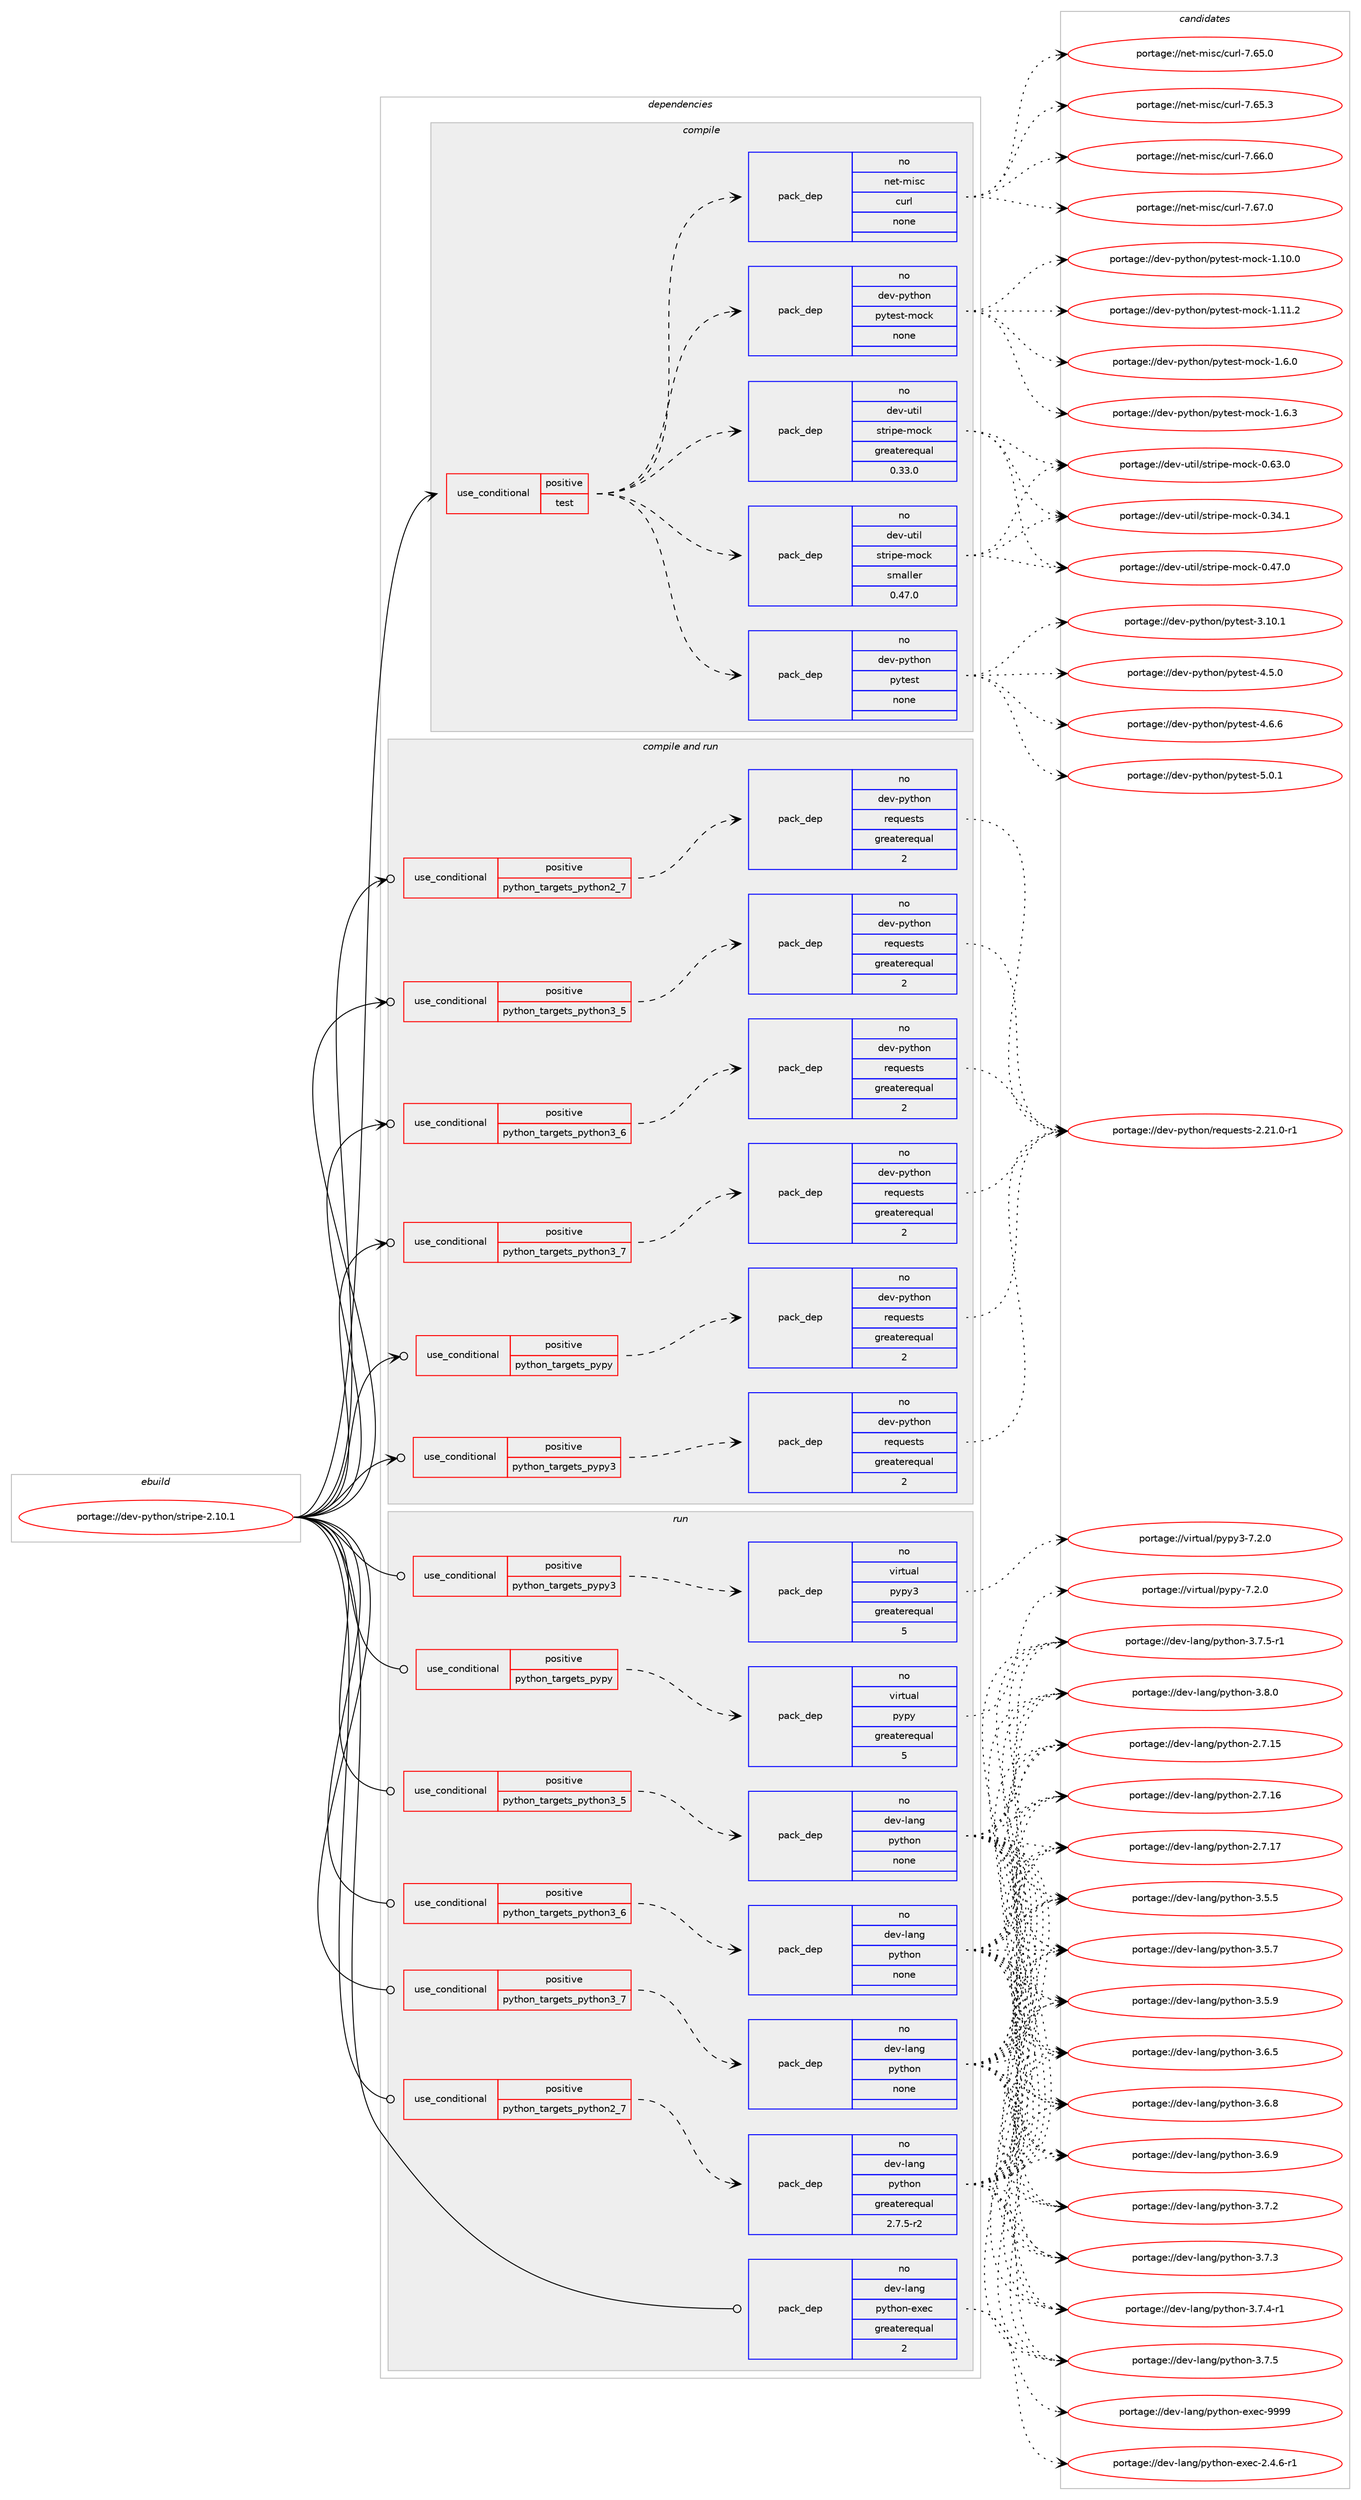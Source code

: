 digraph prolog {

# *************
# Graph options
# *************

newrank=true;
concentrate=true;
compound=true;
graph [rankdir=LR,fontname=Helvetica,fontsize=10,ranksep=1.5];#, ranksep=2.5, nodesep=0.2];
edge  [arrowhead=vee];
node  [fontname=Helvetica,fontsize=10];

# **********
# The ebuild
# **********

subgraph cluster_leftcol {
color=gray;
rank=same;
label=<<i>ebuild</i>>;
id [label="portage://dev-python/stripe-2.10.1", color=red, width=4, href="../dev-python/stripe-2.10.1.svg"];
}

# ****************
# The dependencies
# ****************

subgraph cluster_midcol {
color=gray;
label=<<i>dependencies</i>>;
subgraph cluster_compile {
fillcolor="#eeeeee";
style=filled;
label=<<i>compile</i>>;
subgraph cond39322 {
dependency174422 [label=<<TABLE BORDER="0" CELLBORDER="1" CELLSPACING="0" CELLPADDING="4"><TR><TD ROWSPAN="3" CELLPADDING="10">use_conditional</TD></TR><TR><TD>positive</TD></TR><TR><TD>test</TD></TR></TABLE>>, shape=none, color=red];
subgraph pack131697 {
dependency174423 [label=<<TABLE BORDER="0" CELLBORDER="1" CELLSPACING="0" CELLPADDING="4" WIDTH="220"><TR><TD ROWSPAN="6" CELLPADDING="30">pack_dep</TD></TR><TR><TD WIDTH="110">no</TD></TR><TR><TD>dev-util</TD></TR><TR><TD>stripe-mock</TD></TR><TR><TD>greaterequal</TD></TR><TR><TD>0.33.0</TD></TR></TABLE>>, shape=none, color=blue];
}
dependency174422:e -> dependency174423:w [weight=20,style="dashed",arrowhead="vee"];
subgraph pack131698 {
dependency174424 [label=<<TABLE BORDER="0" CELLBORDER="1" CELLSPACING="0" CELLPADDING="4" WIDTH="220"><TR><TD ROWSPAN="6" CELLPADDING="30">pack_dep</TD></TR><TR><TD WIDTH="110">no</TD></TR><TR><TD>dev-util</TD></TR><TR><TD>stripe-mock</TD></TR><TR><TD>smaller</TD></TR><TR><TD>0.47.0</TD></TR></TABLE>>, shape=none, color=blue];
}
dependency174422:e -> dependency174424:w [weight=20,style="dashed",arrowhead="vee"];
subgraph pack131699 {
dependency174425 [label=<<TABLE BORDER="0" CELLBORDER="1" CELLSPACING="0" CELLPADDING="4" WIDTH="220"><TR><TD ROWSPAN="6" CELLPADDING="30">pack_dep</TD></TR><TR><TD WIDTH="110">no</TD></TR><TR><TD>dev-python</TD></TR><TR><TD>pytest</TD></TR><TR><TD>none</TD></TR><TR><TD></TD></TR></TABLE>>, shape=none, color=blue];
}
dependency174422:e -> dependency174425:w [weight=20,style="dashed",arrowhead="vee"];
subgraph pack131700 {
dependency174426 [label=<<TABLE BORDER="0" CELLBORDER="1" CELLSPACING="0" CELLPADDING="4" WIDTH="220"><TR><TD ROWSPAN="6" CELLPADDING="30">pack_dep</TD></TR><TR><TD WIDTH="110">no</TD></TR><TR><TD>dev-python</TD></TR><TR><TD>pytest-mock</TD></TR><TR><TD>none</TD></TR><TR><TD></TD></TR></TABLE>>, shape=none, color=blue];
}
dependency174422:e -> dependency174426:w [weight=20,style="dashed",arrowhead="vee"];
subgraph pack131701 {
dependency174427 [label=<<TABLE BORDER="0" CELLBORDER="1" CELLSPACING="0" CELLPADDING="4" WIDTH="220"><TR><TD ROWSPAN="6" CELLPADDING="30">pack_dep</TD></TR><TR><TD WIDTH="110">no</TD></TR><TR><TD>net-misc</TD></TR><TR><TD>curl</TD></TR><TR><TD>none</TD></TR><TR><TD></TD></TR></TABLE>>, shape=none, color=blue];
}
dependency174422:e -> dependency174427:w [weight=20,style="dashed",arrowhead="vee"];
}
id:e -> dependency174422:w [weight=20,style="solid",arrowhead="vee"];
}
subgraph cluster_compileandrun {
fillcolor="#eeeeee";
style=filled;
label=<<i>compile and run</i>>;
subgraph cond39323 {
dependency174428 [label=<<TABLE BORDER="0" CELLBORDER="1" CELLSPACING="0" CELLPADDING="4"><TR><TD ROWSPAN="3" CELLPADDING="10">use_conditional</TD></TR><TR><TD>positive</TD></TR><TR><TD>python_targets_pypy</TD></TR></TABLE>>, shape=none, color=red];
subgraph pack131702 {
dependency174429 [label=<<TABLE BORDER="0" CELLBORDER="1" CELLSPACING="0" CELLPADDING="4" WIDTH="220"><TR><TD ROWSPAN="6" CELLPADDING="30">pack_dep</TD></TR><TR><TD WIDTH="110">no</TD></TR><TR><TD>dev-python</TD></TR><TR><TD>requests</TD></TR><TR><TD>greaterequal</TD></TR><TR><TD>2</TD></TR></TABLE>>, shape=none, color=blue];
}
dependency174428:e -> dependency174429:w [weight=20,style="dashed",arrowhead="vee"];
}
id:e -> dependency174428:w [weight=20,style="solid",arrowhead="odotvee"];
subgraph cond39324 {
dependency174430 [label=<<TABLE BORDER="0" CELLBORDER="1" CELLSPACING="0" CELLPADDING="4"><TR><TD ROWSPAN="3" CELLPADDING="10">use_conditional</TD></TR><TR><TD>positive</TD></TR><TR><TD>python_targets_pypy3</TD></TR></TABLE>>, shape=none, color=red];
subgraph pack131703 {
dependency174431 [label=<<TABLE BORDER="0" CELLBORDER="1" CELLSPACING="0" CELLPADDING="4" WIDTH="220"><TR><TD ROWSPAN="6" CELLPADDING="30">pack_dep</TD></TR><TR><TD WIDTH="110">no</TD></TR><TR><TD>dev-python</TD></TR><TR><TD>requests</TD></TR><TR><TD>greaterequal</TD></TR><TR><TD>2</TD></TR></TABLE>>, shape=none, color=blue];
}
dependency174430:e -> dependency174431:w [weight=20,style="dashed",arrowhead="vee"];
}
id:e -> dependency174430:w [weight=20,style="solid",arrowhead="odotvee"];
subgraph cond39325 {
dependency174432 [label=<<TABLE BORDER="0" CELLBORDER="1" CELLSPACING="0" CELLPADDING="4"><TR><TD ROWSPAN="3" CELLPADDING="10">use_conditional</TD></TR><TR><TD>positive</TD></TR><TR><TD>python_targets_python2_7</TD></TR></TABLE>>, shape=none, color=red];
subgraph pack131704 {
dependency174433 [label=<<TABLE BORDER="0" CELLBORDER="1" CELLSPACING="0" CELLPADDING="4" WIDTH="220"><TR><TD ROWSPAN="6" CELLPADDING="30">pack_dep</TD></TR><TR><TD WIDTH="110">no</TD></TR><TR><TD>dev-python</TD></TR><TR><TD>requests</TD></TR><TR><TD>greaterequal</TD></TR><TR><TD>2</TD></TR></TABLE>>, shape=none, color=blue];
}
dependency174432:e -> dependency174433:w [weight=20,style="dashed",arrowhead="vee"];
}
id:e -> dependency174432:w [weight=20,style="solid",arrowhead="odotvee"];
subgraph cond39326 {
dependency174434 [label=<<TABLE BORDER="0" CELLBORDER="1" CELLSPACING="0" CELLPADDING="4"><TR><TD ROWSPAN="3" CELLPADDING="10">use_conditional</TD></TR><TR><TD>positive</TD></TR><TR><TD>python_targets_python3_5</TD></TR></TABLE>>, shape=none, color=red];
subgraph pack131705 {
dependency174435 [label=<<TABLE BORDER="0" CELLBORDER="1" CELLSPACING="0" CELLPADDING="4" WIDTH="220"><TR><TD ROWSPAN="6" CELLPADDING="30">pack_dep</TD></TR><TR><TD WIDTH="110">no</TD></TR><TR><TD>dev-python</TD></TR><TR><TD>requests</TD></TR><TR><TD>greaterequal</TD></TR><TR><TD>2</TD></TR></TABLE>>, shape=none, color=blue];
}
dependency174434:e -> dependency174435:w [weight=20,style="dashed",arrowhead="vee"];
}
id:e -> dependency174434:w [weight=20,style="solid",arrowhead="odotvee"];
subgraph cond39327 {
dependency174436 [label=<<TABLE BORDER="0" CELLBORDER="1" CELLSPACING="0" CELLPADDING="4"><TR><TD ROWSPAN="3" CELLPADDING="10">use_conditional</TD></TR><TR><TD>positive</TD></TR><TR><TD>python_targets_python3_6</TD></TR></TABLE>>, shape=none, color=red];
subgraph pack131706 {
dependency174437 [label=<<TABLE BORDER="0" CELLBORDER="1" CELLSPACING="0" CELLPADDING="4" WIDTH="220"><TR><TD ROWSPAN="6" CELLPADDING="30">pack_dep</TD></TR><TR><TD WIDTH="110">no</TD></TR><TR><TD>dev-python</TD></TR><TR><TD>requests</TD></TR><TR><TD>greaterequal</TD></TR><TR><TD>2</TD></TR></TABLE>>, shape=none, color=blue];
}
dependency174436:e -> dependency174437:w [weight=20,style="dashed",arrowhead="vee"];
}
id:e -> dependency174436:w [weight=20,style="solid",arrowhead="odotvee"];
subgraph cond39328 {
dependency174438 [label=<<TABLE BORDER="0" CELLBORDER="1" CELLSPACING="0" CELLPADDING="4"><TR><TD ROWSPAN="3" CELLPADDING="10">use_conditional</TD></TR><TR><TD>positive</TD></TR><TR><TD>python_targets_python3_7</TD></TR></TABLE>>, shape=none, color=red];
subgraph pack131707 {
dependency174439 [label=<<TABLE BORDER="0" CELLBORDER="1" CELLSPACING="0" CELLPADDING="4" WIDTH="220"><TR><TD ROWSPAN="6" CELLPADDING="30">pack_dep</TD></TR><TR><TD WIDTH="110">no</TD></TR><TR><TD>dev-python</TD></TR><TR><TD>requests</TD></TR><TR><TD>greaterequal</TD></TR><TR><TD>2</TD></TR></TABLE>>, shape=none, color=blue];
}
dependency174438:e -> dependency174439:w [weight=20,style="dashed",arrowhead="vee"];
}
id:e -> dependency174438:w [weight=20,style="solid",arrowhead="odotvee"];
}
subgraph cluster_run {
fillcolor="#eeeeee";
style=filled;
label=<<i>run</i>>;
subgraph cond39329 {
dependency174440 [label=<<TABLE BORDER="0" CELLBORDER="1" CELLSPACING="0" CELLPADDING="4"><TR><TD ROWSPAN="3" CELLPADDING="10">use_conditional</TD></TR><TR><TD>positive</TD></TR><TR><TD>python_targets_pypy</TD></TR></TABLE>>, shape=none, color=red];
subgraph pack131708 {
dependency174441 [label=<<TABLE BORDER="0" CELLBORDER="1" CELLSPACING="0" CELLPADDING="4" WIDTH="220"><TR><TD ROWSPAN="6" CELLPADDING="30">pack_dep</TD></TR><TR><TD WIDTH="110">no</TD></TR><TR><TD>virtual</TD></TR><TR><TD>pypy</TD></TR><TR><TD>greaterequal</TD></TR><TR><TD>5</TD></TR></TABLE>>, shape=none, color=blue];
}
dependency174440:e -> dependency174441:w [weight=20,style="dashed",arrowhead="vee"];
}
id:e -> dependency174440:w [weight=20,style="solid",arrowhead="odot"];
subgraph cond39330 {
dependency174442 [label=<<TABLE BORDER="0" CELLBORDER="1" CELLSPACING="0" CELLPADDING="4"><TR><TD ROWSPAN="3" CELLPADDING="10">use_conditional</TD></TR><TR><TD>positive</TD></TR><TR><TD>python_targets_pypy3</TD></TR></TABLE>>, shape=none, color=red];
subgraph pack131709 {
dependency174443 [label=<<TABLE BORDER="0" CELLBORDER="1" CELLSPACING="0" CELLPADDING="4" WIDTH="220"><TR><TD ROWSPAN="6" CELLPADDING="30">pack_dep</TD></TR><TR><TD WIDTH="110">no</TD></TR><TR><TD>virtual</TD></TR><TR><TD>pypy3</TD></TR><TR><TD>greaterequal</TD></TR><TR><TD>5</TD></TR></TABLE>>, shape=none, color=blue];
}
dependency174442:e -> dependency174443:w [weight=20,style="dashed",arrowhead="vee"];
}
id:e -> dependency174442:w [weight=20,style="solid",arrowhead="odot"];
subgraph cond39331 {
dependency174444 [label=<<TABLE BORDER="0" CELLBORDER="1" CELLSPACING="0" CELLPADDING="4"><TR><TD ROWSPAN="3" CELLPADDING="10">use_conditional</TD></TR><TR><TD>positive</TD></TR><TR><TD>python_targets_python2_7</TD></TR></TABLE>>, shape=none, color=red];
subgraph pack131710 {
dependency174445 [label=<<TABLE BORDER="0" CELLBORDER="1" CELLSPACING="0" CELLPADDING="4" WIDTH="220"><TR><TD ROWSPAN="6" CELLPADDING="30">pack_dep</TD></TR><TR><TD WIDTH="110">no</TD></TR><TR><TD>dev-lang</TD></TR><TR><TD>python</TD></TR><TR><TD>greaterequal</TD></TR><TR><TD>2.7.5-r2</TD></TR></TABLE>>, shape=none, color=blue];
}
dependency174444:e -> dependency174445:w [weight=20,style="dashed",arrowhead="vee"];
}
id:e -> dependency174444:w [weight=20,style="solid",arrowhead="odot"];
subgraph cond39332 {
dependency174446 [label=<<TABLE BORDER="0" CELLBORDER="1" CELLSPACING="0" CELLPADDING="4"><TR><TD ROWSPAN="3" CELLPADDING="10">use_conditional</TD></TR><TR><TD>positive</TD></TR><TR><TD>python_targets_python3_5</TD></TR></TABLE>>, shape=none, color=red];
subgraph pack131711 {
dependency174447 [label=<<TABLE BORDER="0" CELLBORDER="1" CELLSPACING="0" CELLPADDING="4" WIDTH="220"><TR><TD ROWSPAN="6" CELLPADDING="30">pack_dep</TD></TR><TR><TD WIDTH="110">no</TD></TR><TR><TD>dev-lang</TD></TR><TR><TD>python</TD></TR><TR><TD>none</TD></TR><TR><TD></TD></TR></TABLE>>, shape=none, color=blue];
}
dependency174446:e -> dependency174447:w [weight=20,style="dashed",arrowhead="vee"];
}
id:e -> dependency174446:w [weight=20,style="solid",arrowhead="odot"];
subgraph cond39333 {
dependency174448 [label=<<TABLE BORDER="0" CELLBORDER="1" CELLSPACING="0" CELLPADDING="4"><TR><TD ROWSPAN="3" CELLPADDING="10">use_conditional</TD></TR><TR><TD>positive</TD></TR><TR><TD>python_targets_python3_6</TD></TR></TABLE>>, shape=none, color=red];
subgraph pack131712 {
dependency174449 [label=<<TABLE BORDER="0" CELLBORDER="1" CELLSPACING="0" CELLPADDING="4" WIDTH="220"><TR><TD ROWSPAN="6" CELLPADDING="30">pack_dep</TD></TR><TR><TD WIDTH="110">no</TD></TR><TR><TD>dev-lang</TD></TR><TR><TD>python</TD></TR><TR><TD>none</TD></TR><TR><TD></TD></TR></TABLE>>, shape=none, color=blue];
}
dependency174448:e -> dependency174449:w [weight=20,style="dashed",arrowhead="vee"];
}
id:e -> dependency174448:w [weight=20,style="solid",arrowhead="odot"];
subgraph cond39334 {
dependency174450 [label=<<TABLE BORDER="0" CELLBORDER="1" CELLSPACING="0" CELLPADDING="4"><TR><TD ROWSPAN="3" CELLPADDING="10">use_conditional</TD></TR><TR><TD>positive</TD></TR><TR><TD>python_targets_python3_7</TD></TR></TABLE>>, shape=none, color=red];
subgraph pack131713 {
dependency174451 [label=<<TABLE BORDER="0" CELLBORDER="1" CELLSPACING="0" CELLPADDING="4" WIDTH="220"><TR><TD ROWSPAN="6" CELLPADDING="30">pack_dep</TD></TR><TR><TD WIDTH="110">no</TD></TR><TR><TD>dev-lang</TD></TR><TR><TD>python</TD></TR><TR><TD>none</TD></TR><TR><TD></TD></TR></TABLE>>, shape=none, color=blue];
}
dependency174450:e -> dependency174451:w [weight=20,style="dashed",arrowhead="vee"];
}
id:e -> dependency174450:w [weight=20,style="solid",arrowhead="odot"];
subgraph pack131714 {
dependency174452 [label=<<TABLE BORDER="0" CELLBORDER="1" CELLSPACING="0" CELLPADDING="4" WIDTH="220"><TR><TD ROWSPAN="6" CELLPADDING="30">pack_dep</TD></TR><TR><TD WIDTH="110">no</TD></TR><TR><TD>dev-lang</TD></TR><TR><TD>python-exec</TD></TR><TR><TD>greaterequal</TD></TR><TR><TD>2</TD></TR></TABLE>>, shape=none, color=blue];
}
id:e -> dependency174452:w [weight=20,style="solid",arrowhead="odot"];
}
}

# **************
# The candidates
# **************

subgraph cluster_choices {
rank=same;
color=gray;
label=<<i>candidates</i>>;

subgraph choice131697 {
color=black;
nodesep=1;
choiceportage1001011184511711610510847115116114105112101451091119910745484651524649 [label="portage://dev-util/stripe-mock-0.34.1", color=red, width=4,href="../dev-util/stripe-mock-0.34.1.svg"];
choiceportage1001011184511711610510847115116114105112101451091119910745484652554648 [label="portage://dev-util/stripe-mock-0.47.0", color=red, width=4,href="../dev-util/stripe-mock-0.47.0.svg"];
choiceportage1001011184511711610510847115116114105112101451091119910745484654514648 [label="portage://dev-util/stripe-mock-0.63.0", color=red, width=4,href="../dev-util/stripe-mock-0.63.0.svg"];
dependency174423:e -> choiceportage1001011184511711610510847115116114105112101451091119910745484651524649:w [style=dotted,weight="100"];
dependency174423:e -> choiceportage1001011184511711610510847115116114105112101451091119910745484652554648:w [style=dotted,weight="100"];
dependency174423:e -> choiceportage1001011184511711610510847115116114105112101451091119910745484654514648:w [style=dotted,weight="100"];
}
subgraph choice131698 {
color=black;
nodesep=1;
choiceportage1001011184511711610510847115116114105112101451091119910745484651524649 [label="portage://dev-util/stripe-mock-0.34.1", color=red, width=4,href="../dev-util/stripe-mock-0.34.1.svg"];
choiceportage1001011184511711610510847115116114105112101451091119910745484652554648 [label="portage://dev-util/stripe-mock-0.47.0", color=red, width=4,href="../dev-util/stripe-mock-0.47.0.svg"];
choiceportage1001011184511711610510847115116114105112101451091119910745484654514648 [label="portage://dev-util/stripe-mock-0.63.0", color=red, width=4,href="../dev-util/stripe-mock-0.63.0.svg"];
dependency174424:e -> choiceportage1001011184511711610510847115116114105112101451091119910745484651524649:w [style=dotted,weight="100"];
dependency174424:e -> choiceportage1001011184511711610510847115116114105112101451091119910745484652554648:w [style=dotted,weight="100"];
dependency174424:e -> choiceportage1001011184511711610510847115116114105112101451091119910745484654514648:w [style=dotted,weight="100"];
}
subgraph choice131699 {
color=black;
nodesep=1;
choiceportage100101118451121211161041111104711212111610111511645514649484649 [label="portage://dev-python/pytest-3.10.1", color=red, width=4,href="../dev-python/pytest-3.10.1.svg"];
choiceportage1001011184511212111610411111047112121116101115116455246534648 [label="portage://dev-python/pytest-4.5.0", color=red, width=4,href="../dev-python/pytest-4.5.0.svg"];
choiceportage1001011184511212111610411111047112121116101115116455246544654 [label="portage://dev-python/pytest-4.6.6", color=red, width=4,href="../dev-python/pytest-4.6.6.svg"];
choiceportage1001011184511212111610411111047112121116101115116455346484649 [label="portage://dev-python/pytest-5.0.1", color=red, width=4,href="../dev-python/pytest-5.0.1.svg"];
dependency174425:e -> choiceportage100101118451121211161041111104711212111610111511645514649484649:w [style=dotted,weight="100"];
dependency174425:e -> choiceportage1001011184511212111610411111047112121116101115116455246534648:w [style=dotted,weight="100"];
dependency174425:e -> choiceportage1001011184511212111610411111047112121116101115116455246544654:w [style=dotted,weight="100"];
dependency174425:e -> choiceportage1001011184511212111610411111047112121116101115116455346484649:w [style=dotted,weight="100"];
}
subgraph choice131700 {
color=black;
nodesep=1;
choiceportage1001011184511212111610411111047112121116101115116451091119910745494649484648 [label="portage://dev-python/pytest-mock-1.10.0", color=red, width=4,href="../dev-python/pytest-mock-1.10.0.svg"];
choiceportage1001011184511212111610411111047112121116101115116451091119910745494649494650 [label="portage://dev-python/pytest-mock-1.11.2", color=red, width=4,href="../dev-python/pytest-mock-1.11.2.svg"];
choiceportage10010111845112121116104111110471121211161011151164510911199107454946544648 [label="portage://dev-python/pytest-mock-1.6.0", color=red, width=4,href="../dev-python/pytest-mock-1.6.0.svg"];
choiceportage10010111845112121116104111110471121211161011151164510911199107454946544651 [label="portage://dev-python/pytest-mock-1.6.3", color=red, width=4,href="../dev-python/pytest-mock-1.6.3.svg"];
dependency174426:e -> choiceportage1001011184511212111610411111047112121116101115116451091119910745494649484648:w [style=dotted,weight="100"];
dependency174426:e -> choiceportage1001011184511212111610411111047112121116101115116451091119910745494649494650:w [style=dotted,weight="100"];
dependency174426:e -> choiceportage10010111845112121116104111110471121211161011151164510911199107454946544648:w [style=dotted,weight="100"];
dependency174426:e -> choiceportage10010111845112121116104111110471121211161011151164510911199107454946544651:w [style=dotted,weight="100"];
}
subgraph choice131701 {
color=black;
nodesep=1;
choiceportage1101011164510910511599479911711410845554654534648 [label="portage://net-misc/curl-7.65.0", color=red, width=4,href="../net-misc/curl-7.65.0.svg"];
choiceportage1101011164510910511599479911711410845554654534651 [label="portage://net-misc/curl-7.65.3", color=red, width=4,href="../net-misc/curl-7.65.3.svg"];
choiceportage1101011164510910511599479911711410845554654544648 [label="portage://net-misc/curl-7.66.0", color=red, width=4,href="../net-misc/curl-7.66.0.svg"];
choiceportage1101011164510910511599479911711410845554654554648 [label="portage://net-misc/curl-7.67.0", color=red, width=4,href="../net-misc/curl-7.67.0.svg"];
dependency174427:e -> choiceportage1101011164510910511599479911711410845554654534648:w [style=dotted,weight="100"];
dependency174427:e -> choiceportage1101011164510910511599479911711410845554654534651:w [style=dotted,weight="100"];
dependency174427:e -> choiceportage1101011164510910511599479911711410845554654544648:w [style=dotted,weight="100"];
dependency174427:e -> choiceportage1101011164510910511599479911711410845554654554648:w [style=dotted,weight="100"];
}
subgraph choice131702 {
color=black;
nodesep=1;
choiceportage1001011184511212111610411111047114101113117101115116115455046504946484511449 [label="portage://dev-python/requests-2.21.0-r1", color=red, width=4,href="../dev-python/requests-2.21.0-r1.svg"];
dependency174429:e -> choiceportage1001011184511212111610411111047114101113117101115116115455046504946484511449:w [style=dotted,weight="100"];
}
subgraph choice131703 {
color=black;
nodesep=1;
choiceportage1001011184511212111610411111047114101113117101115116115455046504946484511449 [label="portage://dev-python/requests-2.21.0-r1", color=red, width=4,href="../dev-python/requests-2.21.0-r1.svg"];
dependency174431:e -> choiceportage1001011184511212111610411111047114101113117101115116115455046504946484511449:w [style=dotted,weight="100"];
}
subgraph choice131704 {
color=black;
nodesep=1;
choiceportage1001011184511212111610411111047114101113117101115116115455046504946484511449 [label="portage://dev-python/requests-2.21.0-r1", color=red, width=4,href="../dev-python/requests-2.21.0-r1.svg"];
dependency174433:e -> choiceportage1001011184511212111610411111047114101113117101115116115455046504946484511449:w [style=dotted,weight="100"];
}
subgraph choice131705 {
color=black;
nodesep=1;
choiceportage1001011184511212111610411111047114101113117101115116115455046504946484511449 [label="portage://dev-python/requests-2.21.0-r1", color=red, width=4,href="../dev-python/requests-2.21.0-r1.svg"];
dependency174435:e -> choiceportage1001011184511212111610411111047114101113117101115116115455046504946484511449:w [style=dotted,weight="100"];
}
subgraph choice131706 {
color=black;
nodesep=1;
choiceportage1001011184511212111610411111047114101113117101115116115455046504946484511449 [label="portage://dev-python/requests-2.21.0-r1", color=red, width=4,href="../dev-python/requests-2.21.0-r1.svg"];
dependency174437:e -> choiceportage1001011184511212111610411111047114101113117101115116115455046504946484511449:w [style=dotted,weight="100"];
}
subgraph choice131707 {
color=black;
nodesep=1;
choiceportage1001011184511212111610411111047114101113117101115116115455046504946484511449 [label="portage://dev-python/requests-2.21.0-r1", color=red, width=4,href="../dev-python/requests-2.21.0-r1.svg"];
dependency174439:e -> choiceportage1001011184511212111610411111047114101113117101115116115455046504946484511449:w [style=dotted,weight="100"];
}
subgraph choice131708 {
color=black;
nodesep=1;
choiceportage1181051141161179710847112121112121455546504648 [label="portage://virtual/pypy-7.2.0", color=red, width=4,href="../virtual/pypy-7.2.0.svg"];
dependency174441:e -> choiceportage1181051141161179710847112121112121455546504648:w [style=dotted,weight="100"];
}
subgraph choice131709 {
color=black;
nodesep=1;
choiceportage118105114116117971084711212111212151455546504648 [label="portage://virtual/pypy3-7.2.0", color=red, width=4,href="../virtual/pypy3-7.2.0.svg"];
dependency174443:e -> choiceportage118105114116117971084711212111212151455546504648:w [style=dotted,weight="100"];
}
subgraph choice131710 {
color=black;
nodesep=1;
choiceportage10010111845108971101034711212111610411111045504655464953 [label="portage://dev-lang/python-2.7.15", color=red, width=4,href="../dev-lang/python-2.7.15.svg"];
choiceportage10010111845108971101034711212111610411111045504655464954 [label="portage://dev-lang/python-2.7.16", color=red, width=4,href="../dev-lang/python-2.7.16.svg"];
choiceportage10010111845108971101034711212111610411111045504655464955 [label="portage://dev-lang/python-2.7.17", color=red, width=4,href="../dev-lang/python-2.7.17.svg"];
choiceportage100101118451089711010347112121116104111110455146534653 [label="portage://dev-lang/python-3.5.5", color=red, width=4,href="../dev-lang/python-3.5.5.svg"];
choiceportage100101118451089711010347112121116104111110455146534655 [label="portage://dev-lang/python-3.5.7", color=red, width=4,href="../dev-lang/python-3.5.7.svg"];
choiceportage100101118451089711010347112121116104111110455146534657 [label="portage://dev-lang/python-3.5.9", color=red, width=4,href="../dev-lang/python-3.5.9.svg"];
choiceportage100101118451089711010347112121116104111110455146544653 [label="portage://dev-lang/python-3.6.5", color=red, width=4,href="../dev-lang/python-3.6.5.svg"];
choiceportage100101118451089711010347112121116104111110455146544656 [label="portage://dev-lang/python-3.6.8", color=red, width=4,href="../dev-lang/python-3.6.8.svg"];
choiceportage100101118451089711010347112121116104111110455146544657 [label="portage://dev-lang/python-3.6.9", color=red, width=4,href="../dev-lang/python-3.6.9.svg"];
choiceportage100101118451089711010347112121116104111110455146554650 [label="portage://dev-lang/python-3.7.2", color=red, width=4,href="../dev-lang/python-3.7.2.svg"];
choiceportage100101118451089711010347112121116104111110455146554651 [label="portage://dev-lang/python-3.7.3", color=red, width=4,href="../dev-lang/python-3.7.3.svg"];
choiceportage1001011184510897110103471121211161041111104551465546524511449 [label="portage://dev-lang/python-3.7.4-r1", color=red, width=4,href="../dev-lang/python-3.7.4-r1.svg"];
choiceportage100101118451089711010347112121116104111110455146554653 [label="portage://dev-lang/python-3.7.5", color=red, width=4,href="../dev-lang/python-3.7.5.svg"];
choiceportage1001011184510897110103471121211161041111104551465546534511449 [label="portage://dev-lang/python-3.7.5-r1", color=red, width=4,href="../dev-lang/python-3.7.5-r1.svg"];
choiceportage100101118451089711010347112121116104111110455146564648 [label="portage://dev-lang/python-3.8.0", color=red, width=4,href="../dev-lang/python-3.8.0.svg"];
dependency174445:e -> choiceportage10010111845108971101034711212111610411111045504655464953:w [style=dotted,weight="100"];
dependency174445:e -> choiceportage10010111845108971101034711212111610411111045504655464954:w [style=dotted,weight="100"];
dependency174445:e -> choiceportage10010111845108971101034711212111610411111045504655464955:w [style=dotted,weight="100"];
dependency174445:e -> choiceportage100101118451089711010347112121116104111110455146534653:w [style=dotted,weight="100"];
dependency174445:e -> choiceportage100101118451089711010347112121116104111110455146534655:w [style=dotted,weight="100"];
dependency174445:e -> choiceportage100101118451089711010347112121116104111110455146534657:w [style=dotted,weight="100"];
dependency174445:e -> choiceportage100101118451089711010347112121116104111110455146544653:w [style=dotted,weight="100"];
dependency174445:e -> choiceportage100101118451089711010347112121116104111110455146544656:w [style=dotted,weight="100"];
dependency174445:e -> choiceportage100101118451089711010347112121116104111110455146544657:w [style=dotted,weight="100"];
dependency174445:e -> choiceportage100101118451089711010347112121116104111110455146554650:w [style=dotted,weight="100"];
dependency174445:e -> choiceportage100101118451089711010347112121116104111110455146554651:w [style=dotted,weight="100"];
dependency174445:e -> choiceportage1001011184510897110103471121211161041111104551465546524511449:w [style=dotted,weight="100"];
dependency174445:e -> choiceportage100101118451089711010347112121116104111110455146554653:w [style=dotted,weight="100"];
dependency174445:e -> choiceportage1001011184510897110103471121211161041111104551465546534511449:w [style=dotted,weight="100"];
dependency174445:e -> choiceportage100101118451089711010347112121116104111110455146564648:w [style=dotted,weight="100"];
}
subgraph choice131711 {
color=black;
nodesep=1;
choiceportage10010111845108971101034711212111610411111045504655464953 [label="portage://dev-lang/python-2.7.15", color=red, width=4,href="../dev-lang/python-2.7.15.svg"];
choiceportage10010111845108971101034711212111610411111045504655464954 [label="portage://dev-lang/python-2.7.16", color=red, width=4,href="../dev-lang/python-2.7.16.svg"];
choiceportage10010111845108971101034711212111610411111045504655464955 [label="portage://dev-lang/python-2.7.17", color=red, width=4,href="../dev-lang/python-2.7.17.svg"];
choiceportage100101118451089711010347112121116104111110455146534653 [label="portage://dev-lang/python-3.5.5", color=red, width=4,href="../dev-lang/python-3.5.5.svg"];
choiceportage100101118451089711010347112121116104111110455146534655 [label="portage://dev-lang/python-3.5.7", color=red, width=4,href="../dev-lang/python-3.5.7.svg"];
choiceportage100101118451089711010347112121116104111110455146534657 [label="portage://dev-lang/python-3.5.9", color=red, width=4,href="../dev-lang/python-3.5.9.svg"];
choiceportage100101118451089711010347112121116104111110455146544653 [label="portage://dev-lang/python-3.6.5", color=red, width=4,href="../dev-lang/python-3.6.5.svg"];
choiceportage100101118451089711010347112121116104111110455146544656 [label="portage://dev-lang/python-3.6.8", color=red, width=4,href="../dev-lang/python-3.6.8.svg"];
choiceportage100101118451089711010347112121116104111110455146544657 [label="portage://dev-lang/python-3.6.9", color=red, width=4,href="../dev-lang/python-3.6.9.svg"];
choiceportage100101118451089711010347112121116104111110455146554650 [label="portage://dev-lang/python-3.7.2", color=red, width=4,href="../dev-lang/python-3.7.2.svg"];
choiceportage100101118451089711010347112121116104111110455146554651 [label="portage://dev-lang/python-3.7.3", color=red, width=4,href="../dev-lang/python-3.7.3.svg"];
choiceportage1001011184510897110103471121211161041111104551465546524511449 [label="portage://dev-lang/python-3.7.4-r1", color=red, width=4,href="../dev-lang/python-3.7.4-r1.svg"];
choiceportage100101118451089711010347112121116104111110455146554653 [label="portage://dev-lang/python-3.7.5", color=red, width=4,href="../dev-lang/python-3.7.5.svg"];
choiceportage1001011184510897110103471121211161041111104551465546534511449 [label="portage://dev-lang/python-3.7.5-r1", color=red, width=4,href="../dev-lang/python-3.7.5-r1.svg"];
choiceportage100101118451089711010347112121116104111110455146564648 [label="portage://dev-lang/python-3.8.0", color=red, width=4,href="../dev-lang/python-3.8.0.svg"];
dependency174447:e -> choiceportage10010111845108971101034711212111610411111045504655464953:w [style=dotted,weight="100"];
dependency174447:e -> choiceportage10010111845108971101034711212111610411111045504655464954:w [style=dotted,weight="100"];
dependency174447:e -> choiceportage10010111845108971101034711212111610411111045504655464955:w [style=dotted,weight="100"];
dependency174447:e -> choiceportage100101118451089711010347112121116104111110455146534653:w [style=dotted,weight="100"];
dependency174447:e -> choiceportage100101118451089711010347112121116104111110455146534655:w [style=dotted,weight="100"];
dependency174447:e -> choiceportage100101118451089711010347112121116104111110455146534657:w [style=dotted,weight="100"];
dependency174447:e -> choiceportage100101118451089711010347112121116104111110455146544653:w [style=dotted,weight="100"];
dependency174447:e -> choiceportage100101118451089711010347112121116104111110455146544656:w [style=dotted,weight="100"];
dependency174447:e -> choiceportage100101118451089711010347112121116104111110455146544657:w [style=dotted,weight="100"];
dependency174447:e -> choiceportage100101118451089711010347112121116104111110455146554650:w [style=dotted,weight="100"];
dependency174447:e -> choiceportage100101118451089711010347112121116104111110455146554651:w [style=dotted,weight="100"];
dependency174447:e -> choiceportage1001011184510897110103471121211161041111104551465546524511449:w [style=dotted,weight="100"];
dependency174447:e -> choiceportage100101118451089711010347112121116104111110455146554653:w [style=dotted,weight="100"];
dependency174447:e -> choiceportage1001011184510897110103471121211161041111104551465546534511449:w [style=dotted,weight="100"];
dependency174447:e -> choiceportage100101118451089711010347112121116104111110455146564648:w [style=dotted,weight="100"];
}
subgraph choice131712 {
color=black;
nodesep=1;
choiceportage10010111845108971101034711212111610411111045504655464953 [label="portage://dev-lang/python-2.7.15", color=red, width=4,href="../dev-lang/python-2.7.15.svg"];
choiceportage10010111845108971101034711212111610411111045504655464954 [label="portage://dev-lang/python-2.7.16", color=red, width=4,href="../dev-lang/python-2.7.16.svg"];
choiceportage10010111845108971101034711212111610411111045504655464955 [label="portage://dev-lang/python-2.7.17", color=red, width=4,href="../dev-lang/python-2.7.17.svg"];
choiceportage100101118451089711010347112121116104111110455146534653 [label="portage://dev-lang/python-3.5.5", color=red, width=4,href="../dev-lang/python-3.5.5.svg"];
choiceportage100101118451089711010347112121116104111110455146534655 [label="portage://dev-lang/python-3.5.7", color=red, width=4,href="../dev-lang/python-3.5.7.svg"];
choiceportage100101118451089711010347112121116104111110455146534657 [label="portage://dev-lang/python-3.5.9", color=red, width=4,href="../dev-lang/python-3.5.9.svg"];
choiceportage100101118451089711010347112121116104111110455146544653 [label="portage://dev-lang/python-3.6.5", color=red, width=4,href="../dev-lang/python-3.6.5.svg"];
choiceportage100101118451089711010347112121116104111110455146544656 [label="portage://dev-lang/python-3.6.8", color=red, width=4,href="../dev-lang/python-3.6.8.svg"];
choiceportage100101118451089711010347112121116104111110455146544657 [label="portage://dev-lang/python-3.6.9", color=red, width=4,href="../dev-lang/python-3.6.9.svg"];
choiceportage100101118451089711010347112121116104111110455146554650 [label="portage://dev-lang/python-3.7.2", color=red, width=4,href="../dev-lang/python-3.7.2.svg"];
choiceportage100101118451089711010347112121116104111110455146554651 [label="portage://dev-lang/python-3.7.3", color=red, width=4,href="../dev-lang/python-3.7.3.svg"];
choiceportage1001011184510897110103471121211161041111104551465546524511449 [label="portage://dev-lang/python-3.7.4-r1", color=red, width=4,href="../dev-lang/python-3.7.4-r1.svg"];
choiceportage100101118451089711010347112121116104111110455146554653 [label="portage://dev-lang/python-3.7.5", color=red, width=4,href="../dev-lang/python-3.7.5.svg"];
choiceportage1001011184510897110103471121211161041111104551465546534511449 [label="portage://dev-lang/python-3.7.5-r1", color=red, width=4,href="../dev-lang/python-3.7.5-r1.svg"];
choiceportage100101118451089711010347112121116104111110455146564648 [label="portage://dev-lang/python-3.8.0", color=red, width=4,href="../dev-lang/python-3.8.0.svg"];
dependency174449:e -> choiceportage10010111845108971101034711212111610411111045504655464953:w [style=dotted,weight="100"];
dependency174449:e -> choiceportage10010111845108971101034711212111610411111045504655464954:w [style=dotted,weight="100"];
dependency174449:e -> choiceportage10010111845108971101034711212111610411111045504655464955:w [style=dotted,weight="100"];
dependency174449:e -> choiceportage100101118451089711010347112121116104111110455146534653:w [style=dotted,weight="100"];
dependency174449:e -> choiceportage100101118451089711010347112121116104111110455146534655:w [style=dotted,weight="100"];
dependency174449:e -> choiceportage100101118451089711010347112121116104111110455146534657:w [style=dotted,weight="100"];
dependency174449:e -> choiceportage100101118451089711010347112121116104111110455146544653:w [style=dotted,weight="100"];
dependency174449:e -> choiceportage100101118451089711010347112121116104111110455146544656:w [style=dotted,weight="100"];
dependency174449:e -> choiceportage100101118451089711010347112121116104111110455146544657:w [style=dotted,weight="100"];
dependency174449:e -> choiceportage100101118451089711010347112121116104111110455146554650:w [style=dotted,weight="100"];
dependency174449:e -> choiceportage100101118451089711010347112121116104111110455146554651:w [style=dotted,weight="100"];
dependency174449:e -> choiceportage1001011184510897110103471121211161041111104551465546524511449:w [style=dotted,weight="100"];
dependency174449:e -> choiceportage100101118451089711010347112121116104111110455146554653:w [style=dotted,weight="100"];
dependency174449:e -> choiceportage1001011184510897110103471121211161041111104551465546534511449:w [style=dotted,weight="100"];
dependency174449:e -> choiceportage100101118451089711010347112121116104111110455146564648:w [style=dotted,weight="100"];
}
subgraph choice131713 {
color=black;
nodesep=1;
choiceportage10010111845108971101034711212111610411111045504655464953 [label="portage://dev-lang/python-2.7.15", color=red, width=4,href="../dev-lang/python-2.7.15.svg"];
choiceportage10010111845108971101034711212111610411111045504655464954 [label="portage://dev-lang/python-2.7.16", color=red, width=4,href="../dev-lang/python-2.7.16.svg"];
choiceportage10010111845108971101034711212111610411111045504655464955 [label="portage://dev-lang/python-2.7.17", color=red, width=4,href="../dev-lang/python-2.7.17.svg"];
choiceportage100101118451089711010347112121116104111110455146534653 [label="portage://dev-lang/python-3.5.5", color=red, width=4,href="../dev-lang/python-3.5.5.svg"];
choiceportage100101118451089711010347112121116104111110455146534655 [label="portage://dev-lang/python-3.5.7", color=red, width=4,href="../dev-lang/python-3.5.7.svg"];
choiceportage100101118451089711010347112121116104111110455146534657 [label="portage://dev-lang/python-3.5.9", color=red, width=4,href="../dev-lang/python-3.5.9.svg"];
choiceportage100101118451089711010347112121116104111110455146544653 [label="portage://dev-lang/python-3.6.5", color=red, width=4,href="../dev-lang/python-3.6.5.svg"];
choiceportage100101118451089711010347112121116104111110455146544656 [label="portage://dev-lang/python-3.6.8", color=red, width=4,href="../dev-lang/python-3.6.8.svg"];
choiceportage100101118451089711010347112121116104111110455146544657 [label="portage://dev-lang/python-3.6.9", color=red, width=4,href="../dev-lang/python-3.6.9.svg"];
choiceportage100101118451089711010347112121116104111110455146554650 [label="portage://dev-lang/python-3.7.2", color=red, width=4,href="../dev-lang/python-3.7.2.svg"];
choiceportage100101118451089711010347112121116104111110455146554651 [label="portage://dev-lang/python-3.7.3", color=red, width=4,href="../dev-lang/python-3.7.3.svg"];
choiceportage1001011184510897110103471121211161041111104551465546524511449 [label="portage://dev-lang/python-3.7.4-r1", color=red, width=4,href="../dev-lang/python-3.7.4-r1.svg"];
choiceportage100101118451089711010347112121116104111110455146554653 [label="portage://dev-lang/python-3.7.5", color=red, width=4,href="../dev-lang/python-3.7.5.svg"];
choiceportage1001011184510897110103471121211161041111104551465546534511449 [label="portage://dev-lang/python-3.7.5-r1", color=red, width=4,href="../dev-lang/python-3.7.5-r1.svg"];
choiceportage100101118451089711010347112121116104111110455146564648 [label="portage://dev-lang/python-3.8.0", color=red, width=4,href="../dev-lang/python-3.8.0.svg"];
dependency174451:e -> choiceportage10010111845108971101034711212111610411111045504655464953:w [style=dotted,weight="100"];
dependency174451:e -> choiceportage10010111845108971101034711212111610411111045504655464954:w [style=dotted,weight="100"];
dependency174451:e -> choiceportage10010111845108971101034711212111610411111045504655464955:w [style=dotted,weight="100"];
dependency174451:e -> choiceportage100101118451089711010347112121116104111110455146534653:w [style=dotted,weight="100"];
dependency174451:e -> choiceportage100101118451089711010347112121116104111110455146534655:w [style=dotted,weight="100"];
dependency174451:e -> choiceportage100101118451089711010347112121116104111110455146534657:w [style=dotted,weight="100"];
dependency174451:e -> choiceportage100101118451089711010347112121116104111110455146544653:w [style=dotted,weight="100"];
dependency174451:e -> choiceportage100101118451089711010347112121116104111110455146544656:w [style=dotted,weight="100"];
dependency174451:e -> choiceportage100101118451089711010347112121116104111110455146544657:w [style=dotted,weight="100"];
dependency174451:e -> choiceportage100101118451089711010347112121116104111110455146554650:w [style=dotted,weight="100"];
dependency174451:e -> choiceportage100101118451089711010347112121116104111110455146554651:w [style=dotted,weight="100"];
dependency174451:e -> choiceportage1001011184510897110103471121211161041111104551465546524511449:w [style=dotted,weight="100"];
dependency174451:e -> choiceportage100101118451089711010347112121116104111110455146554653:w [style=dotted,weight="100"];
dependency174451:e -> choiceportage1001011184510897110103471121211161041111104551465546534511449:w [style=dotted,weight="100"];
dependency174451:e -> choiceportage100101118451089711010347112121116104111110455146564648:w [style=dotted,weight="100"];
}
subgraph choice131714 {
color=black;
nodesep=1;
choiceportage10010111845108971101034711212111610411111045101120101994550465246544511449 [label="portage://dev-lang/python-exec-2.4.6-r1", color=red, width=4,href="../dev-lang/python-exec-2.4.6-r1.svg"];
choiceportage10010111845108971101034711212111610411111045101120101994557575757 [label="portage://dev-lang/python-exec-9999", color=red, width=4,href="../dev-lang/python-exec-9999.svg"];
dependency174452:e -> choiceportage10010111845108971101034711212111610411111045101120101994550465246544511449:w [style=dotted,weight="100"];
dependency174452:e -> choiceportage10010111845108971101034711212111610411111045101120101994557575757:w [style=dotted,weight="100"];
}
}

}
